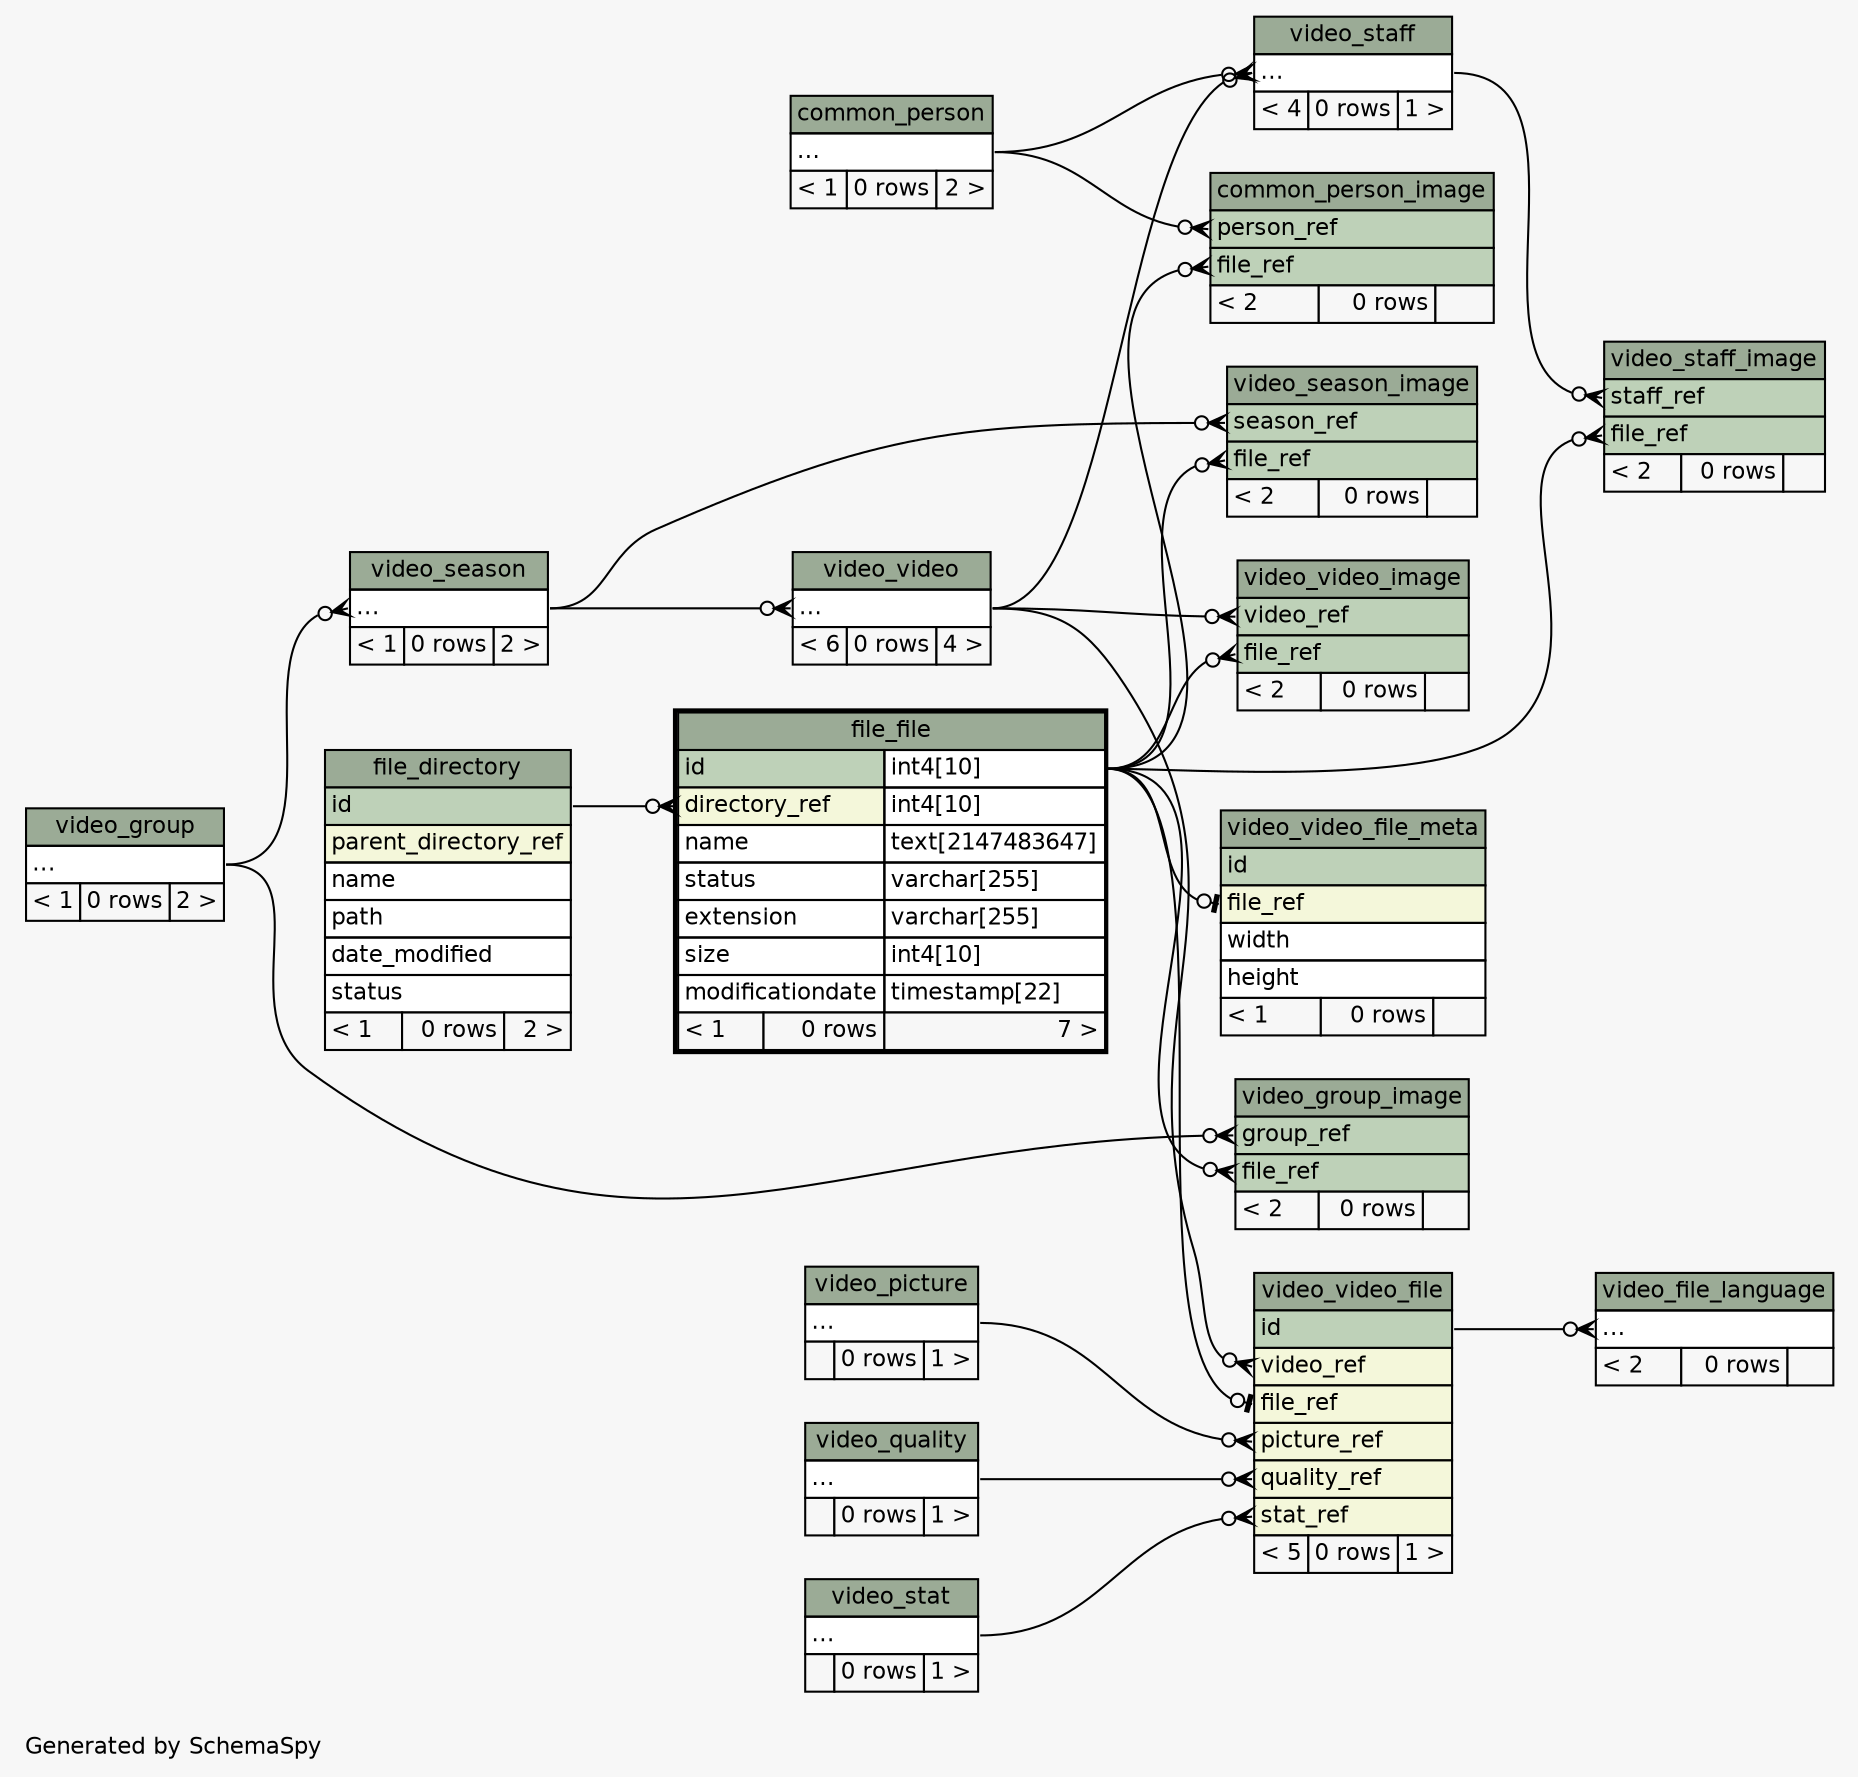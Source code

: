 // dot 2.26.3 on Linux 3.2.0-23-generic
// SchemaSpy rev 590
digraph "twoDegreesRelationshipsDiagram" {
  graph [
    rankdir="RL"
    bgcolor="#f7f7f7"
    label="\nGenerated by SchemaSpy"
    labeljust="l"
    nodesep="0.18"
    ranksep="0.46"
    fontname="Helvetica"
    fontsize="11"
  ];
  node [
    fontname="Helvetica"
    fontsize="11"
    shape="plaintext"
  ];
  edge [
    arrowsize="0.8"
  ];
  "common_person_image":"file_ref":w -> "file_file":"id.type":e [arrowhead=none dir=back arrowtail=crowodot];
  "common_person_image":"person_ref":w -> "common_person":"elipses":e [arrowhead=none dir=back arrowtail=crowodot];
  "file_file":"directory_ref":w -> "file_directory":"id":e [arrowhead=none dir=back arrowtail=crowodot];
  "video_file_language":"elipses":w -> "video_video_file":"id":e [arrowhead=none dir=back arrowtail=crowodot];
  "video_group_image":"file_ref":w -> "file_file":"id.type":e [arrowhead=none dir=back arrowtail=crowodot];
  "video_group_image":"group_ref":w -> "video_group":"elipses":e [arrowhead=none dir=back arrowtail=crowodot];
  "video_season":"elipses":w -> "video_group":"elipses":e [arrowhead=none dir=back arrowtail=crowodot];
  "video_season_image":"file_ref":w -> "file_file":"id.type":e [arrowhead=none dir=back arrowtail=crowodot];
  "video_season_image":"season_ref":w -> "video_season":"elipses":e [arrowhead=none dir=back arrowtail=crowodot];
  "video_staff":"elipses":w -> "common_person":"elipses":e [arrowhead=none dir=back arrowtail=crowodot];
  "video_staff":"elipses":w -> "video_video":"elipses":e [arrowhead=none dir=back arrowtail=crowodot];
  "video_staff_image":"file_ref":w -> "file_file":"id.type":e [arrowhead=none dir=back arrowtail=crowodot];
  "video_staff_image":"staff_ref":w -> "video_staff":"elipses":e [arrowhead=none dir=back arrowtail=crowodot];
  "video_video":"elipses":w -> "video_season":"elipses":e [arrowhead=none dir=back arrowtail=crowodot];
  "video_video_file":"file_ref":w -> "file_file":"id.type":e [arrowhead=none dir=back arrowtail=teeodot];
  "video_video_file":"picture_ref":w -> "video_picture":"elipses":e [arrowhead=none dir=back arrowtail=crowodot];
  "video_video_file":"quality_ref":w -> "video_quality":"elipses":e [arrowhead=none dir=back arrowtail=crowodot];
  "video_video_file":"stat_ref":w -> "video_stat":"elipses":e [arrowhead=none dir=back arrowtail=crowodot];
  "video_video_file":"video_ref":w -> "video_video":"elipses":e [arrowhead=none dir=back arrowtail=crowodot];
  "video_video_file_meta":"file_ref":w -> "file_file":"id.type":e [arrowhead=none dir=back arrowtail=teeodot];
  "video_video_image":"file_ref":w -> "file_file":"id.type":e [arrowhead=none dir=back arrowtail=crowodot];
  "video_video_image":"video_ref":w -> "video_video":"elipses":e [arrowhead=none dir=back arrowtail=crowodot];
  "common_person" [
    label=<
    <TABLE BORDER="0" CELLBORDER="1" CELLSPACING="0" BGCOLOR="#ffffff">
      <TR><TD COLSPAN="3" BGCOLOR="#9bab96" ALIGN="CENTER">common_person</TD></TR>
      <TR><TD PORT="elipses" COLSPAN="3" ALIGN="LEFT">...</TD></TR>
      <TR><TD ALIGN="LEFT" BGCOLOR="#f7f7f7">&lt; 1</TD><TD ALIGN="RIGHT" BGCOLOR="#f7f7f7">0 rows</TD><TD ALIGN="RIGHT" BGCOLOR="#f7f7f7">2 &gt;</TD></TR>
    </TABLE>>
    URL="common_person.html"
    tooltip="common_person"
  ];
  "common_person_image" [
    label=<
    <TABLE BORDER="0" CELLBORDER="1" CELLSPACING="0" BGCOLOR="#ffffff">
      <TR><TD COLSPAN="3" BGCOLOR="#9bab96" ALIGN="CENTER">common_person_image</TD></TR>
      <TR><TD PORT="person_ref" COLSPAN="3" BGCOLOR="#bed1b8" ALIGN="LEFT">person_ref</TD></TR>
      <TR><TD PORT="file_ref" COLSPAN="3" BGCOLOR="#bed1b8" ALIGN="LEFT">file_ref</TD></TR>
      <TR><TD ALIGN="LEFT" BGCOLOR="#f7f7f7">&lt; 2</TD><TD ALIGN="RIGHT" BGCOLOR="#f7f7f7">0 rows</TD><TD ALIGN="RIGHT" BGCOLOR="#f7f7f7">  </TD></TR>
    </TABLE>>
    URL="common_person_image.html"
    tooltip="common_person_image"
  ];
  "file_directory" [
    label=<
    <TABLE BORDER="0" CELLBORDER="1" CELLSPACING="0" BGCOLOR="#ffffff">
      <TR><TD COLSPAN="3" BGCOLOR="#9bab96" ALIGN="CENTER">file_directory</TD></TR>
      <TR><TD PORT="id" COLSPAN="3" BGCOLOR="#bed1b8" ALIGN="LEFT">id</TD></TR>
      <TR><TD PORT="parent_directory_ref" COLSPAN="3" BGCOLOR="#f4f7da" ALIGN="LEFT">parent_directory_ref</TD></TR>
      <TR><TD PORT="name" COLSPAN="3" ALIGN="LEFT">name</TD></TR>
      <TR><TD PORT="path" COLSPAN="3" ALIGN="LEFT">path</TD></TR>
      <TR><TD PORT="date_modified" COLSPAN="3" ALIGN="LEFT">date_modified</TD></TR>
      <TR><TD PORT="status" COLSPAN="3" ALIGN="LEFT">status</TD></TR>
      <TR><TD ALIGN="LEFT" BGCOLOR="#f7f7f7">&lt; 1</TD><TD ALIGN="RIGHT" BGCOLOR="#f7f7f7">0 rows</TD><TD ALIGN="RIGHT" BGCOLOR="#f7f7f7">2 &gt;</TD></TR>
    </TABLE>>
    URL="file_directory.html"
    tooltip="file_directory"
  ];
  "file_file" [
    label=<
    <TABLE BORDER="2" CELLBORDER="1" CELLSPACING="0" BGCOLOR="#ffffff">
      <TR><TD COLSPAN="3" BGCOLOR="#9bab96" ALIGN="CENTER">file_file</TD></TR>
      <TR><TD PORT="id" COLSPAN="2" BGCOLOR="#bed1b8" ALIGN="LEFT">id</TD><TD PORT="id.type" ALIGN="LEFT">int4[10]</TD></TR>
      <TR><TD PORT="directory_ref" COLSPAN="2" BGCOLOR="#f4f7da" ALIGN="LEFT">directory_ref</TD><TD PORT="directory_ref.type" ALIGN="LEFT">int4[10]</TD></TR>
      <TR><TD PORT="name" COLSPAN="2" ALIGN="LEFT">name</TD><TD PORT="name.type" ALIGN="LEFT">text[2147483647]</TD></TR>
      <TR><TD PORT="status" COLSPAN="2" ALIGN="LEFT">status</TD><TD PORT="status.type" ALIGN="LEFT">varchar[255]</TD></TR>
      <TR><TD PORT="extension" COLSPAN="2" ALIGN="LEFT">extension</TD><TD PORT="extension.type" ALIGN="LEFT">varchar[255]</TD></TR>
      <TR><TD PORT="size" COLSPAN="2" ALIGN="LEFT">size</TD><TD PORT="size.type" ALIGN="LEFT">int4[10]</TD></TR>
      <TR><TD PORT="modificationdate" COLSPAN="2" ALIGN="LEFT">modificationdate</TD><TD PORT="modificationdate.type" ALIGN="LEFT">timestamp[22]</TD></TR>
      <TR><TD ALIGN="LEFT" BGCOLOR="#f7f7f7">&lt; 1</TD><TD ALIGN="RIGHT" BGCOLOR="#f7f7f7">0 rows</TD><TD ALIGN="RIGHT" BGCOLOR="#f7f7f7">7 &gt;</TD></TR>
    </TABLE>>
    URL="file_file.html"
    tooltip="file_file"
  ];
  "video_file_language" [
    label=<
    <TABLE BORDER="0" CELLBORDER="1" CELLSPACING="0" BGCOLOR="#ffffff">
      <TR><TD COLSPAN="3" BGCOLOR="#9bab96" ALIGN="CENTER">video_file_language</TD></TR>
      <TR><TD PORT="elipses" COLSPAN="3" ALIGN="LEFT">...</TD></TR>
      <TR><TD ALIGN="LEFT" BGCOLOR="#f7f7f7">&lt; 2</TD><TD ALIGN="RIGHT" BGCOLOR="#f7f7f7">0 rows</TD><TD ALIGN="RIGHT" BGCOLOR="#f7f7f7">  </TD></TR>
    </TABLE>>
    URL="video_file_language.html"
    tooltip="video_file_language"
  ];
  "video_group" [
    label=<
    <TABLE BORDER="0" CELLBORDER="1" CELLSPACING="0" BGCOLOR="#ffffff">
      <TR><TD COLSPAN="3" BGCOLOR="#9bab96" ALIGN="CENTER">video_group</TD></TR>
      <TR><TD PORT="elipses" COLSPAN="3" ALIGN="LEFT">...</TD></TR>
      <TR><TD ALIGN="LEFT" BGCOLOR="#f7f7f7">&lt; 1</TD><TD ALIGN="RIGHT" BGCOLOR="#f7f7f7">0 rows</TD><TD ALIGN="RIGHT" BGCOLOR="#f7f7f7">2 &gt;</TD></TR>
    </TABLE>>
    URL="video_group.html"
    tooltip="video_group"
  ];
  "video_group_image" [
    label=<
    <TABLE BORDER="0" CELLBORDER="1" CELLSPACING="0" BGCOLOR="#ffffff">
      <TR><TD COLSPAN="3" BGCOLOR="#9bab96" ALIGN="CENTER">video_group_image</TD></TR>
      <TR><TD PORT="group_ref" COLSPAN="3" BGCOLOR="#bed1b8" ALIGN="LEFT">group_ref</TD></TR>
      <TR><TD PORT="file_ref" COLSPAN="3" BGCOLOR="#bed1b8" ALIGN="LEFT">file_ref</TD></TR>
      <TR><TD ALIGN="LEFT" BGCOLOR="#f7f7f7">&lt; 2</TD><TD ALIGN="RIGHT" BGCOLOR="#f7f7f7">0 rows</TD><TD ALIGN="RIGHT" BGCOLOR="#f7f7f7">  </TD></TR>
    </TABLE>>
    URL="video_group_image.html"
    tooltip="video_group_image"
  ];
  "video_picture" [
    label=<
    <TABLE BORDER="0" CELLBORDER="1" CELLSPACING="0" BGCOLOR="#ffffff">
      <TR><TD COLSPAN="3" BGCOLOR="#9bab96" ALIGN="CENTER">video_picture</TD></TR>
      <TR><TD PORT="elipses" COLSPAN="3" ALIGN="LEFT">...</TD></TR>
      <TR><TD ALIGN="LEFT" BGCOLOR="#f7f7f7">  </TD><TD ALIGN="RIGHT" BGCOLOR="#f7f7f7">0 rows</TD><TD ALIGN="RIGHT" BGCOLOR="#f7f7f7">1 &gt;</TD></TR>
    </TABLE>>
    URL="video_picture.html"
    tooltip="video_picture"
  ];
  "video_quality" [
    label=<
    <TABLE BORDER="0" CELLBORDER="1" CELLSPACING="0" BGCOLOR="#ffffff">
      <TR><TD COLSPAN="3" BGCOLOR="#9bab96" ALIGN="CENTER">video_quality</TD></TR>
      <TR><TD PORT="elipses" COLSPAN="3" ALIGN="LEFT">...</TD></TR>
      <TR><TD ALIGN="LEFT" BGCOLOR="#f7f7f7">  </TD><TD ALIGN="RIGHT" BGCOLOR="#f7f7f7">0 rows</TD><TD ALIGN="RIGHT" BGCOLOR="#f7f7f7">1 &gt;</TD></TR>
    </TABLE>>
    URL="video_quality.html"
    tooltip="video_quality"
  ];
  "video_season" [
    label=<
    <TABLE BORDER="0" CELLBORDER="1" CELLSPACING="0" BGCOLOR="#ffffff">
      <TR><TD COLSPAN="3" BGCOLOR="#9bab96" ALIGN="CENTER">video_season</TD></TR>
      <TR><TD PORT="elipses" COLSPAN="3" ALIGN="LEFT">...</TD></TR>
      <TR><TD ALIGN="LEFT" BGCOLOR="#f7f7f7">&lt; 1</TD><TD ALIGN="RIGHT" BGCOLOR="#f7f7f7">0 rows</TD><TD ALIGN="RIGHT" BGCOLOR="#f7f7f7">2 &gt;</TD></TR>
    </TABLE>>
    URL="video_season.html"
    tooltip="video_season"
  ];
  "video_season_image" [
    label=<
    <TABLE BORDER="0" CELLBORDER="1" CELLSPACING="0" BGCOLOR="#ffffff">
      <TR><TD COLSPAN="3" BGCOLOR="#9bab96" ALIGN="CENTER">video_season_image</TD></TR>
      <TR><TD PORT="season_ref" COLSPAN="3" BGCOLOR="#bed1b8" ALIGN="LEFT">season_ref</TD></TR>
      <TR><TD PORT="file_ref" COLSPAN="3" BGCOLOR="#bed1b8" ALIGN="LEFT">file_ref</TD></TR>
      <TR><TD ALIGN="LEFT" BGCOLOR="#f7f7f7">&lt; 2</TD><TD ALIGN="RIGHT" BGCOLOR="#f7f7f7">0 rows</TD><TD ALIGN="RIGHT" BGCOLOR="#f7f7f7">  </TD></TR>
    </TABLE>>
    URL="video_season_image.html"
    tooltip="video_season_image"
  ];
  "video_staff" [
    label=<
    <TABLE BORDER="0" CELLBORDER="1" CELLSPACING="0" BGCOLOR="#ffffff">
      <TR><TD COLSPAN="3" BGCOLOR="#9bab96" ALIGN="CENTER">video_staff</TD></TR>
      <TR><TD PORT="elipses" COLSPAN="3" ALIGN="LEFT">...</TD></TR>
      <TR><TD ALIGN="LEFT" BGCOLOR="#f7f7f7">&lt; 4</TD><TD ALIGN="RIGHT" BGCOLOR="#f7f7f7">0 rows</TD><TD ALIGN="RIGHT" BGCOLOR="#f7f7f7">1 &gt;</TD></TR>
    </TABLE>>
    URL="video_staff.html"
    tooltip="video_staff"
  ];
  "video_staff_image" [
    label=<
    <TABLE BORDER="0" CELLBORDER="1" CELLSPACING="0" BGCOLOR="#ffffff">
      <TR><TD COLSPAN="3" BGCOLOR="#9bab96" ALIGN="CENTER">video_staff_image</TD></TR>
      <TR><TD PORT="staff_ref" COLSPAN="3" BGCOLOR="#bed1b8" ALIGN="LEFT">staff_ref</TD></TR>
      <TR><TD PORT="file_ref" COLSPAN="3" BGCOLOR="#bed1b8" ALIGN="LEFT">file_ref</TD></TR>
      <TR><TD ALIGN="LEFT" BGCOLOR="#f7f7f7">&lt; 2</TD><TD ALIGN="RIGHT" BGCOLOR="#f7f7f7">0 rows</TD><TD ALIGN="RIGHT" BGCOLOR="#f7f7f7">  </TD></TR>
    </TABLE>>
    URL="video_staff_image.html"
    tooltip="video_staff_image"
  ];
  "video_stat" [
    label=<
    <TABLE BORDER="0" CELLBORDER="1" CELLSPACING="0" BGCOLOR="#ffffff">
      <TR><TD COLSPAN="3" BGCOLOR="#9bab96" ALIGN="CENTER">video_stat</TD></TR>
      <TR><TD PORT="elipses" COLSPAN="3" ALIGN="LEFT">...</TD></TR>
      <TR><TD ALIGN="LEFT" BGCOLOR="#f7f7f7">  </TD><TD ALIGN="RIGHT" BGCOLOR="#f7f7f7">0 rows</TD><TD ALIGN="RIGHT" BGCOLOR="#f7f7f7">1 &gt;</TD></TR>
    </TABLE>>
    URL="video_stat.html"
    tooltip="video_stat"
  ];
  "video_video" [
    label=<
    <TABLE BORDER="0" CELLBORDER="1" CELLSPACING="0" BGCOLOR="#ffffff">
      <TR><TD COLSPAN="3" BGCOLOR="#9bab96" ALIGN="CENTER">video_video</TD></TR>
      <TR><TD PORT="elipses" COLSPAN="3" ALIGN="LEFT">...</TD></TR>
      <TR><TD ALIGN="LEFT" BGCOLOR="#f7f7f7">&lt; 6</TD><TD ALIGN="RIGHT" BGCOLOR="#f7f7f7">0 rows</TD><TD ALIGN="RIGHT" BGCOLOR="#f7f7f7">4 &gt;</TD></TR>
    </TABLE>>
    URL="video_video.html"
    tooltip="video_video"
  ];
  "video_video_file" [
    label=<
    <TABLE BORDER="0" CELLBORDER="1" CELLSPACING="0" BGCOLOR="#ffffff">
      <TR><TD COLSPAN="3" BGCOLOR="#9bab96" ALIGN="CENTER">video_video_file</TD></TR>
      <TR><TD PORT="id" COLSPAN="3" BGCOLOR="#bed1b8" ALIGN="LEFT">id</TD></TR>
      <TR><TD PORT="video_ref" COLSPAN="3" BGCOLOR="#f4f7da" ALIGN="LEFT">video_ref</TD></TR>
      <TR><TD PORT="file_ref" COLSPAN="3" BGCOLOR="#f4f7da" ALIGN="LEFT">file_ref</TD></TR>
      <TR><TD PORT="picture_ref" COLSPAN="3" BGCOLOR="#f4f7da" ALIGN="LEFT">picture_ref</TD></TR>
      <TR><TD PORT="quality_ref" COLSPAN="3" BGCOLOR="#f4f7da" ALIGN="LEFT">quality_ref</TD></TR>
      <TR><TD PORT="stat_ref" COLSPAN="3" BGCOLOR="#f4f7da" ALIGN="LEFT">stat_ref</TD></TR>
      <TR><TD ALIGN="LEFT" BGCOLOR="#f7f7f7">&lt; 5</TD><TD ALIGN="RIGHT" BGCOLOR="#f7f7f7">0 rows</TD><TD ALIGN="RIGHT" BGCOLOR="#f7f7f7">1 &gt;</TD></TR>
    </TABLE>>
    URL="video_video_file.html"
    tooltip="video_video_file"
  ];
  "video_video_file_meta" [
    label=<
    <TABLE BORDER="0" CELLBORDER="1" CELLSPACING="0" BGCOLOR="#ffffff">
      <TR><TD COLSPAN="3" BGCOLOR="#9bab96" ALIGN="CENTER">video_video_file_meta</TD></TR>
      <TR><TD PORT="id" COLSPAN="3" BGCOLOR="#bed1b8" ALIGN="LEFT">id</TD></TR>
      <TR><TD PORT="file_ref" COLSPAN="3" BGCOLOR="#f4f7da" ALIGN="LEFT">file_ref</TD></TR>
      <TR><TD PORT="width" COLSPAN="3" ALIGN="LEFT">width</TD></TR>
      <TR><TD PORT="height" COLSPAN="3" ALIGN="LEFT">height</TD></TR>
      <TR><TD ALIGN="LEFT" BGCOLOR="#f7f7f7">&lt; 1</TD><TD ALIGN="RIGHT" BGCOLOR="#f7f7f7">0 rows</TD><TD ALIGN="RIGHT" BGCOLOR="#f7f7f7">  </TD></TR>
    </TABLE>>
    URL="video_video_file_meta.html"
    tooltip="video_video_file_meta"
  ];
  "video_video_image" [
    label=<
    <TABLE BORDER="0" CELLBORDER="1" CELLSPACING="0" BGCOLOR="#ffffff">
      <TR><TD COLSPAN="3" BGCOLOR="#9bab96" ALIGN="CENTER">video_video_image</TD></TR>
      <TR><TD PORT="video_ref" COLSPAN="3" BGCOLOR="#bed1b8" ALIGN="LEFT">video_ref</TD></TR>
      <TR><TD PORT="file_ref" COLSPAN="3" BGCOLOR="#bed1b8" ALIGN="LEFT">file_ref</TD></TR>
      <TR><TD ALIGN="LEFT" BGCOLOR="#f7f7f7">&lt; 2</TD><TD ALIGN="RIGHT" BGCOLOR="#f7f7f7">0 rows</TD><TD ALIGN="RIGHT" BGCOLOR="#f7f7f7">  </TD></TR>
    </TABLE>>
    URL="video_video_image.html"
    tooltip="video_video_image"
  ];
}
